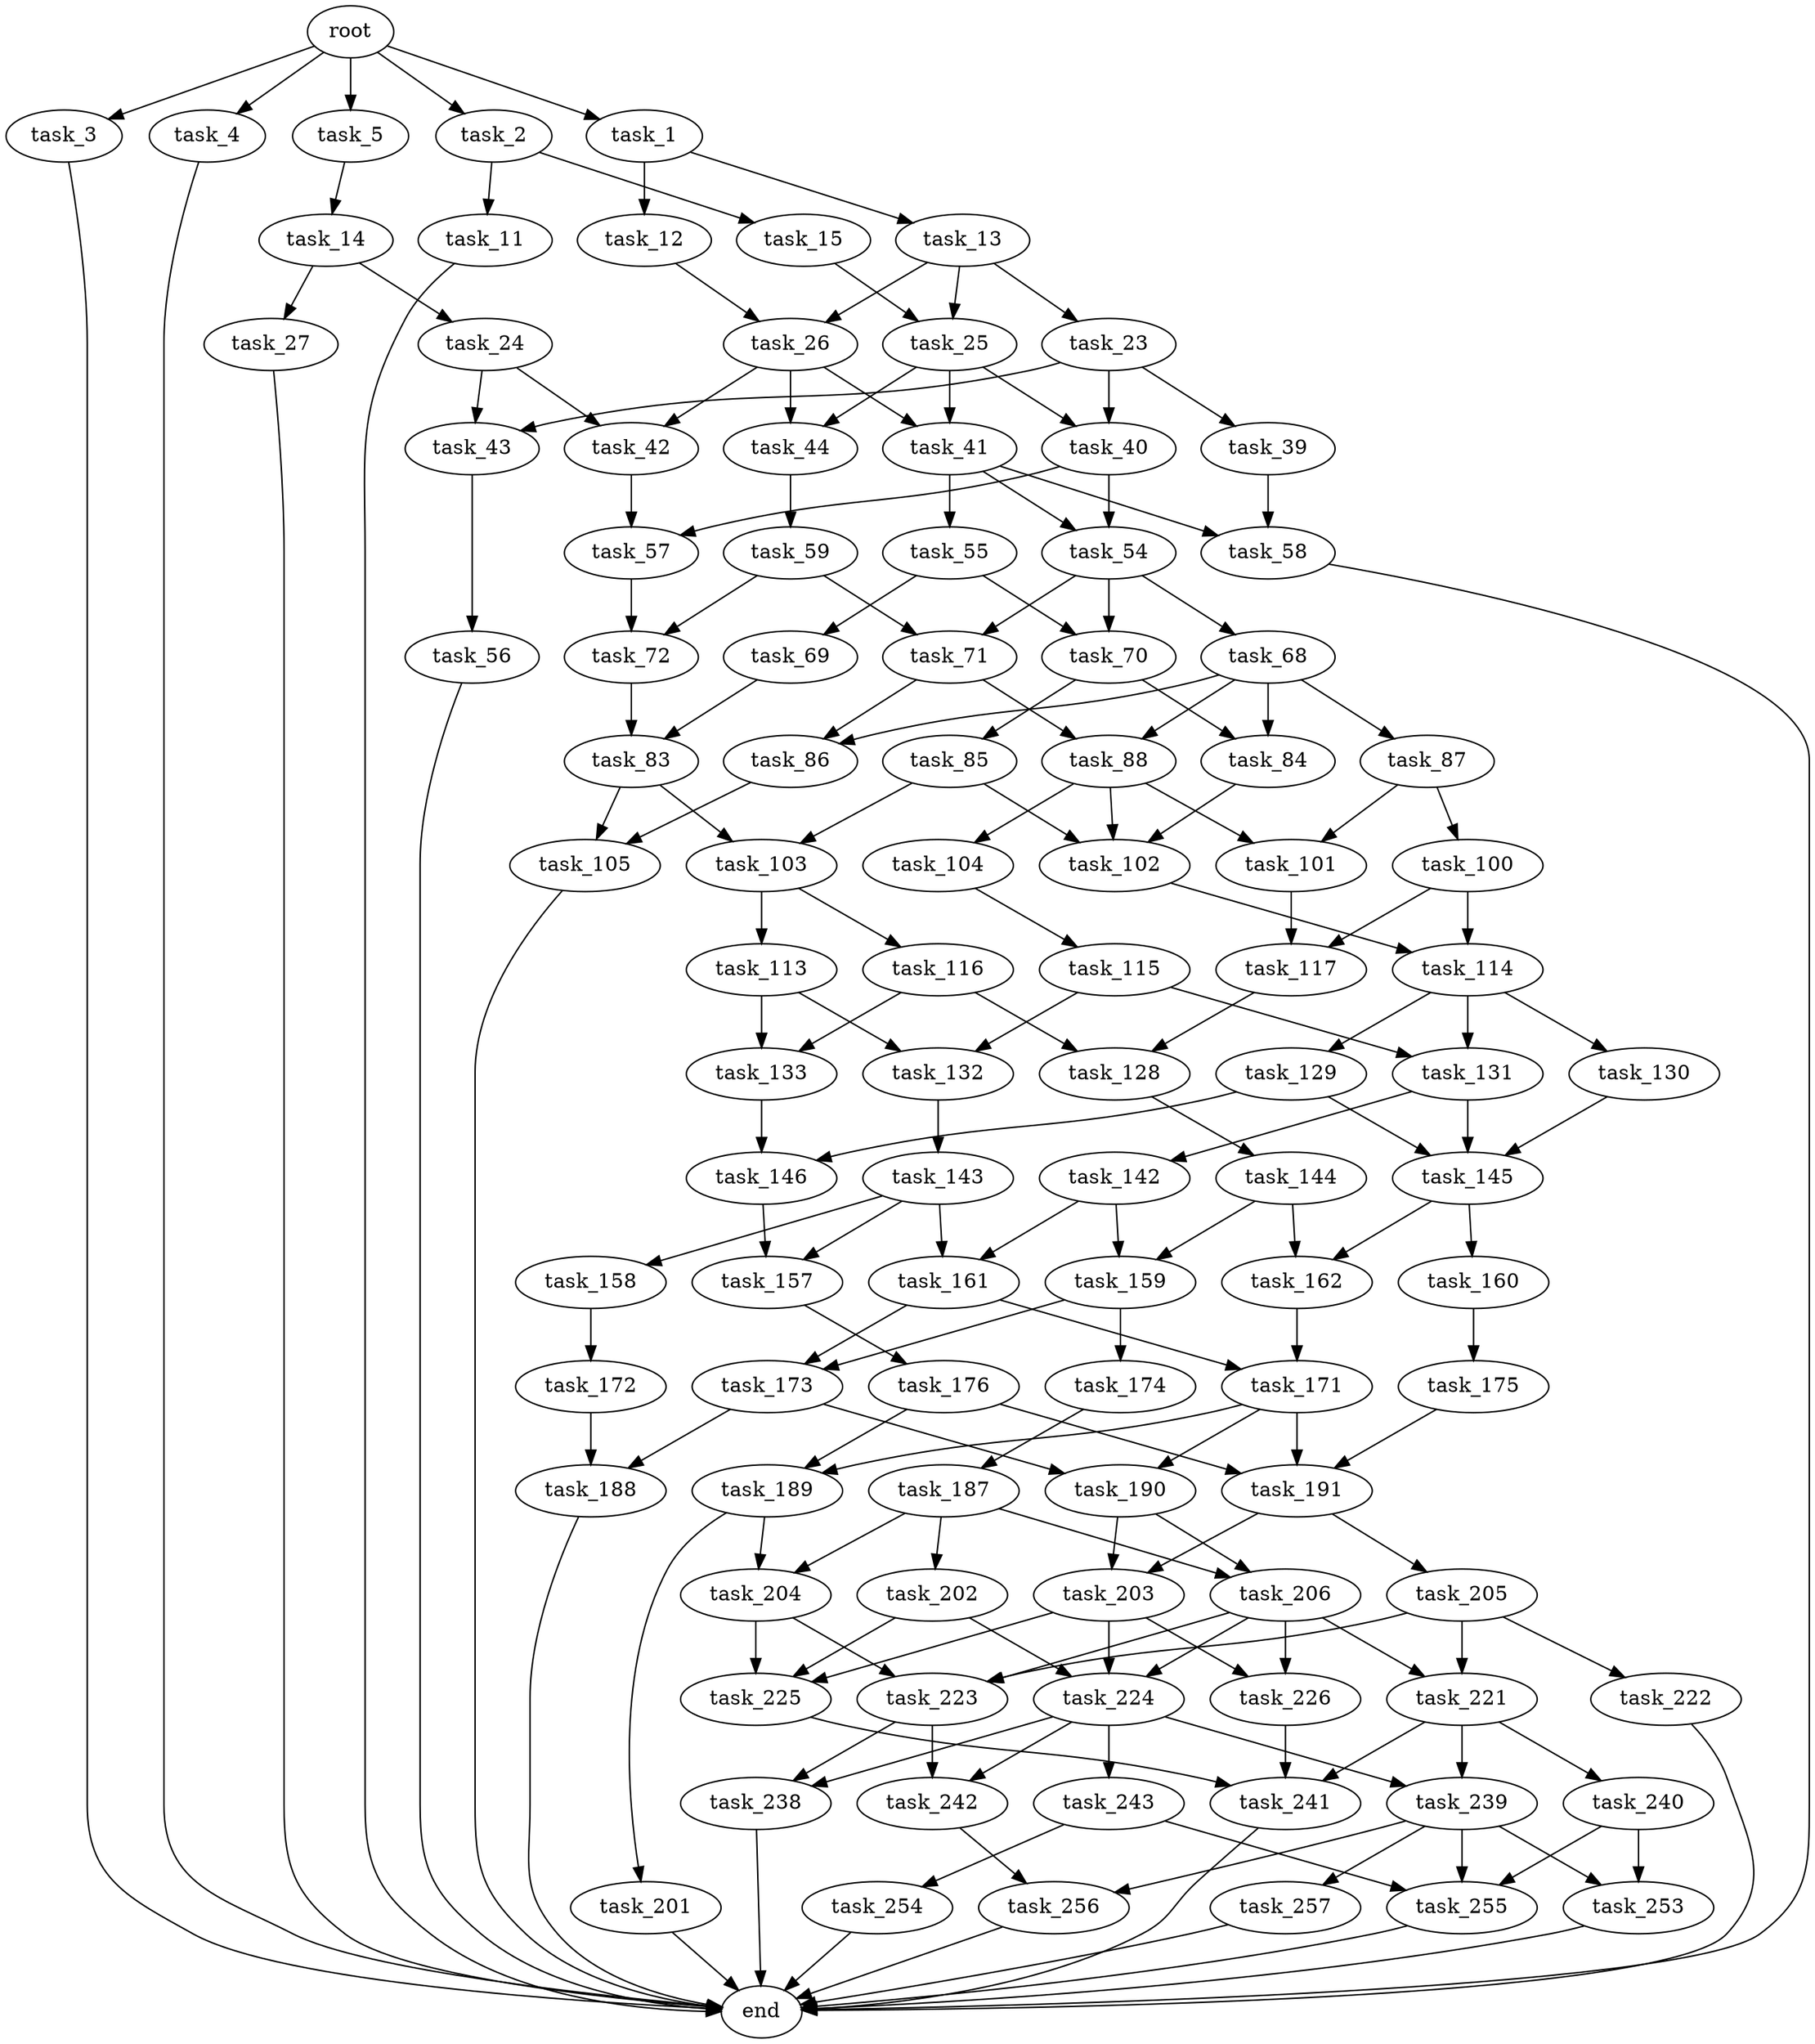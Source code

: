 digraph G {
  root [size="0.000000"];
  task_1 [size="471133818532.000000"];
  task_2 [size="782757789696.000000"];
  task_3 [size="134217728000.000000"];
  task_4 [size="68719476736.000000"];
  task_5 [size="844484450.000000"];
  task_12 [size="1073741824000.000000"];
  task_13 [size="549755813888.000000"];
  task_11 [size="134217728000.000000"];
  task_15 [size="134217728000.000000"];
  end [size="0.000000"];
  task_14 [size="14797542919.000000"];
  task_26 [size="28991029248.000000"];
  task_23 [size="11058390368.000000"];
  task_25 [size="134217728000.000000"];
  task_24 [size="121991913144.000000"];
  task_27 [size="25911964892.000000"];
  task_39 [size="231928233984.000000"];
  task_40 [size="1052577052.000000"];
  task_43 [size="368293445632.000000"];
  task_42 [size="35497194430.000000"];
  task_41 [size="68719476736.000000"];
  task_44 [size="52486635955.000000"];
  task_58 [size="596192345988.000000"];
  task_54 [size="481000065472.000000"];
  task_57 [size="8589934592.000000"];
  task_55 [size="46329593347.000000"];
  task_56 [size="1073741824000.000000"];
  task_59 [size="19922478732.000000"];
  task_68 [size="368293445632.000000"];
  task_70 [size="35335071508.000000"];
  task_71 [size="28991029248.000000"];
  task_69 [size="231928233984.000000"];
  task_72 [size="782757789696.000000"];
  task_84 [size="25524160904.000000"];
  task_86 [size="207505905436.000000"];
  task_87 [size="8589934592.000000"];
  task_88 [size="3028592978.000000"];
  task_83 [size="17367131717.000000"];
  task_85 [size="496661351086.000000"];
  task_103 [size="368293445632.000000"];
  task_105 [size="224206129446.000000"];
  task_102 [size="23332811734.000000"];
  task_100 [size="1539941310.000000"];
  task_101 [size="134217728000.000000"];
  task_104 [size="782757789696.000000"];
  task_114 [size="184089659261.000000"];
  task_117 [size="782757789696.000000"];
  task_113 [size="10561383313.000000"];
  task_116 [size="18335919990.000000"];
  task_115 [size="134217728000.000000"];
  task_132 [size="430009968543.000000"];
  task_133 [size="368293445632.000000"];
  task_129 [size="5976758062.000000"];
  task_130 [size="985846414.000000"];
  task_131 [size="29829201132.000000"];
  task_128 [size="549755813888.000000"];
  task_144 [size="22280848384.000000"];
  task_145 [size="52917592750.000000"];
  task_146 [size="1111478287338.000000"];
  task_142 [size="94528860273.000000"];
  task_143 [size="231928233984.000000"];
  task_159 [size="6262434708.000000"];
  task_161 [size="19285074889.000000"];
  task_157 [size="78189572470.000000"];
  task_158 [size="28991029248.000000"];
  task_162 [size="6389545666.000000"];
  task_160 [size="291695812395.000000"];
  task_176 [size="724099066704.000000"];
  task_172 [size="68719476736.000000"];
  task_173 [size="231928233984.000000"];
  task_174 [size="13449880728.000000"];
  task_175 [size="549755813888.000000"];
  task_171 [size="9889478529.000000"];
  task_189 [size="901494368364.000000"];
  task_190 [size="549755813888.000000"];
  task_191 [size="660616594065.000000"];
  task_188 [size="8589934592.000000"];
  task_187 [size="3997340481.000000"];
  task_202 [size="33587062688.000000"];
  task_204 [size="1073741824000.000000"];
  task_206 [size="231928233984.000000"];
  task_201 [size="2877929783.000000"];
  task_203 [size="549755813888.000000"];
  task_205 [size="33453679689.000000"];
  task_224 [size="549755813888.000000"];
  task_225 [size="28991029248.000000"];
  task_226 [size="549755813888.000000"];
  task_223 [size="686525380008.000000"];
  task_221 [size="1089705008.000000"];
  task_222 [size="34740975486.000000"];
  task_239 [size="8589934592.000000"];
  task_240 [size="7616973013.000000"];
  task_241 [size="12938957658.000000"];
  task_238 [size="23017463132.000000"];
  task_242 [size="19177957412.000000"];
  task_243 [size="782757789696.000000"];
  task_253 [size="782757789696.000000"];
  task_255 [size="231928233984.000000"];
  task_256 [size="272492789400.000000"];
  task_257 [size="782757789696.000000"];
  task_254 [size="4813320746.000000"];

  root -> task_1 [size="1.000000"];
  root -> task_2 [size="1.000000"];
  root -> task_3 [size="1.000000"];
  root -> task_4 [size="1.000000"];
  root -> task_5 [size="1.000000"];
  task_1 -> task_12 [size="536870912.000000"];
  task_1 -> task_13 [size="536870912.000000"];
  task_2 -> task_11 [size="679477248.000000"];
  task_2 -> task_15 [size="679477248.000000"];
  task_3 -> end [size="1.000000"];
  task_4 -> end [size="1.000000"];
  task_5 -> task_14 [size="33554432.000000"];
  task_12 -> task_26 [size="838860800.000000"];
  task_13 -> task_23 [size="536870912.000000"];
  task_13 -> task_25 [size="536870912.000000"];
  task_13 -> task_26 [size="536870912.000000"];
  task_11 -> end [size="1.000000"];
  task_15 -> task_25 [size="209715200.000000"];
  task_14 -> task_24 [size="75497472.000000"];
  task_14 -> task_27 [size="75497472.000000"];
  task_26 -> task_41 [size="75497472.000000"];
  task_26 -> task_42 [size="75497472.000000"];
  task_26 -> task_44 [size="75497472.000000"];
  task_23 -> task_39 [size="33554432.000000"];
  task_23 -> task_40 [size="33554432.000000"];
  task_23 -> task_43 [size="33554432.000000"];
  task_25 -> task_40 [size="209715200.000000"];
  task_25 -> task_41 [size="209715200.000000"];
  task_25 -> task_44 [size="209715200.000000"];
  task_24 -> task_42 [size="134217728.000000"];
  task_24 -> task_43 [size="134217728.000000"];
  task_27 -> end [size="1.000000"];
  task_39 -> task_58 [size="301989888.000000"];
  task_40 -> task_54 [size="75497472.000000"];
  task_40 -> task_57 [size="75497472.000000"];
  task_43 -> task_56 [size="411041792.000000"];
  task_42 -> task_57 [size="33554432.000000"];
  task_41 -> task_54 [size="134217728.000000"];
  task_41 -> task_55 [size="134217728.000000"];
  task_41 -> task_58 [size="134217728.000000"];
  task_44 -> task_59 [size="75497472.000000"];
  task_58 -> end [size="1.000000"];
  task_54 -> task_68 [size="301989888.000000"];
  task_54 -> task_70 [size="301989888.000000"];
  task_54 -> task_71 [size="301989888.000000"];
  task_57 -> task_72 [size="33554432.000000"];
  task_55 -> task_69 [size="838860800.000000"];
  task_55 -> task_70 [size="838860800.000000"];
  task_56 -> end [size="1.000000"];
  task_59 -> task_71 [size="75497472.000000"];
  task_59 -> task_72 [size="75497472.000000"];
  task_68 -> task_84 [size="411041792.000000"];
  task_68 -> task_86 [size="411041792.000000"];
  task_68 -> task_87 [size="411041792.000000"];
  task_68 -> task_88 [size="411041792.000000"];
  task_70 -> task_84 [size="33554432.000000"];
  task_70 -> task_85 [size="33554432.000000"];
  task_71 -> task_86 [size="75497472.000000"];
  task_71 -> task_88 [size="75497472.000000"];
  task_69 -> task_83 [size="301989888.000000"];
  task_72 -> task_83 [size="679477248.000000"];
  task_84 -> task_102 [size="536870912.000000"];
  task_86 -> task_105 [size="209715200.000000"];
  task_87 -> task_100 [size="33554432.000000"];
  task_87 -> task_101 [size="33554432.000000"];
  task_88 -> task_101 [size="301989888.000000"];
  task_88 -> task_102 [size="301989888.000000"];
  task_88 -> task_104 [size="301989888.000000"];
  task_83 -> task_103 [size="301989888.000000"];
  task_83 -> task_105 [size="301989888.000000"];
  task_85 -> task_102 [size="679477248.000000"];
  task_85 -> task_103 [size="679477248.000000"];
  task_103 -> task_113 [size="411041792.000000"];
  task_103 -> task_116 [size="411041792.000000"];
  task_105 -> end [size="1.000000"];
  task_102 -> task_114 [size="679477248.000000"];
  task_100 -> task_114 [size="33554432.000000"];
  task_100 -> task_117 [size="33554432.000000"];
  task_101 -> task_117 [size="209715200.000000"];
  task_104 -> task_115 [size="679477248.000000"];
  task_114 -> task_129 [size="209715200.000000"];
  task_114 -> task_130 [size="209715200.000000"];
  task_114 -> task_131 [size="209715200.000000"];
  task_117 -> task_128 [size="679477248.000000"];
  task_113 -> task_132 [size="209715200.000000"];
  task_113 -> task_133 [size="209715200.000000"];
  task_116 -> task_128 [size="679477248.000000"];
  task_116 -> task_133 [size="679477248.000000"];
  task_115 -> task_131 [size="209715200.000000"];
  task_115 -> task_132 [size="209715200.000000"];
  task_132 -> task_143 [size="838860800.000000"];
  task_133 -> task_146 [size="411041792.000000"];
  task_129 -> task_145 [size="33554432.000000"];
  task_129 -> task_146 [size="33554432.000000"];
  task_130 -> task_145 [size="33554432.000000"];
  task_131 -> task_142 [size="134217728.000000"];
  task_131 -> task_145 [size="134217728.000000"];
  task_128 -> task_144 [size="536870912.000000"];
  task_144 -> task_159 [size="536870912.000000"];
  task_144 -> task_162 [size="536870912.000000"];
  task_145 -> task_160 [size="838860800.000000"];
  task_145 -> task_162 [size="838860800.000000"];
  task_146 -> task_157 [size="838860800.000000"];
  task_142 -> task_159 [size="209715200.000000"];
  task_142 -> task_161 [size="209715200.000000"];
  task_143 -> task_157 [size="301989888.000000"];
  task_143 -> task_158 [size="301989888.000000"];
  task_143 -> task_161 [size="301989888.000000"];
  task_159 -> task_173 [size="134217728.000000"];
  task_159 -> task_174 [size="134217728.000000"];
  task_161 -> task_171 [size="679477248.000000"];
  task_161 -> task_173 [size="679477248.000000"];
  task_157 -> task_176 [size="75497472.000000"];
  task_158 -> task_172 [size="75497472.000000"];
  task_162 -> task_171 [size="301989888.000000"];
  task_160 -> task_175 [size="209715200.000000"];
  task_176 -> task_189 [size="536870912.000000"];
  task_176 -> task_191 [size="536870912.000000"];
  task_172 -> task_188 [size="134217728.000000"];
  task_173 -> task_188 [size="301989888.000000"];
  task_173 -> task_190 [size="301989888.000000"];
  task_174 -> task_187 [size="536870912.000000"];
  task_175 -> task_191 [size="536870912.000000"];
  task_171 -> task_189 [size="301989888.000000"];
  task_171 -> task_190 [size="301989888.000000"];
  task_171 -> task_191 [size="301989888.000000"];
  task_189 -> task_201 [size="838860800.000000"];
  task_189 -> task_204 [size="838860800.000000"];
  task_190 -> task_203 [size="536870912.000000"];
  task_190 -> task_206 [size="536870912.000000"];
  task_191 -> task_203 [size="838860800.000000"];
  task_191 -> task_205 [size="838860800.000000"];
  task_188 -> end [size="1.000000"];
  task_187 -> task_202 [size="134217728.000000"];
  task_187 -> task_204 [size="134217728.000000"];
  task_187 -> task_206 [size="134217728.000000"];
  task_202 -> task_224 [size="536870912.000000"];
  task_202 -> task_225 [size="536870912.000000"];
  task_204 -> task_223 [size="838860800.000000"];
  task_204 -> task_225 [size="838860800.000000"];
  task_206 -> task_221 [size="301989888.000000"];
  task_206 -> task_223 [size="301989888.000000"];
  task_206 -> task_224 [size="301989888.000000"];
  task_206 -> task_226 [size="301989888.000000"];
  task_201 -> end [size="1.000000"];
  task_203 -> task_224 [size="536870912.000000"];
  task_203 -> task_225 [size="536870912.000000"];
  task_203 -> task_226 [size="536870912.000000"];
  task_205 -> task_221 [size="75497472.000000"];
  task_205 -> task_222 [size="75497472.000000"];
  task_205 -> task_223 [size="75497472.000000"];
  task_224 -> task_238 [size="536870912.000000"];
  task_224 -> task_239 [size="536870912.000000"];
  task_224 -> task_242 [size="536870912.000000"];
  task_224 -> task_243 [size="536870912.000000"];
  task_225 -> task_241 [size="75497472.000000"];
  task_226 -> task_241 [size="536870912.000000"];
  task_223 -> task_238 [size="536870912.000000"];
  task_223 -> task_242 [size="536870912.000000"];
  task_221 -> task_239 [size="75497472.000000"];
  task_221 -> task_240 [size="75497472.000000"];
  task_221 -> task_241 [size="75497472.000000"];
  task_222 -> end [size="1.000000"];
  task_239 -> task_253 [size="33554432.000000"];
  task_239 -> task_255 [size="33554432.000000"];
  task_239 -> task_256 [size="33554432.000000"];
  task_239 -> task_257 [size="33554432.000000"];
  task_240 -> task_253 [size="301989888.000000"];
  task_240 -> task_255 [size="301989888.000000"];
  task_241 -> end [size="1.000000"];
  task_238 -> end [size="1.000000"];
  task_242 -> task_256 [size="301989888.000000"];
  task_243 -> task_254 [size="679477248.000000"];
  task_243 -> task_255 [size="679477248.000000"];
  task_253 -> end [size="1.000000"];
  task_255 -> end [size="1.000000"];
  task_256 -> end [size="1.000000"];
  task_257 -> end [size="1.000000"];
  task_254 -> end [size="1.000000"];
}

